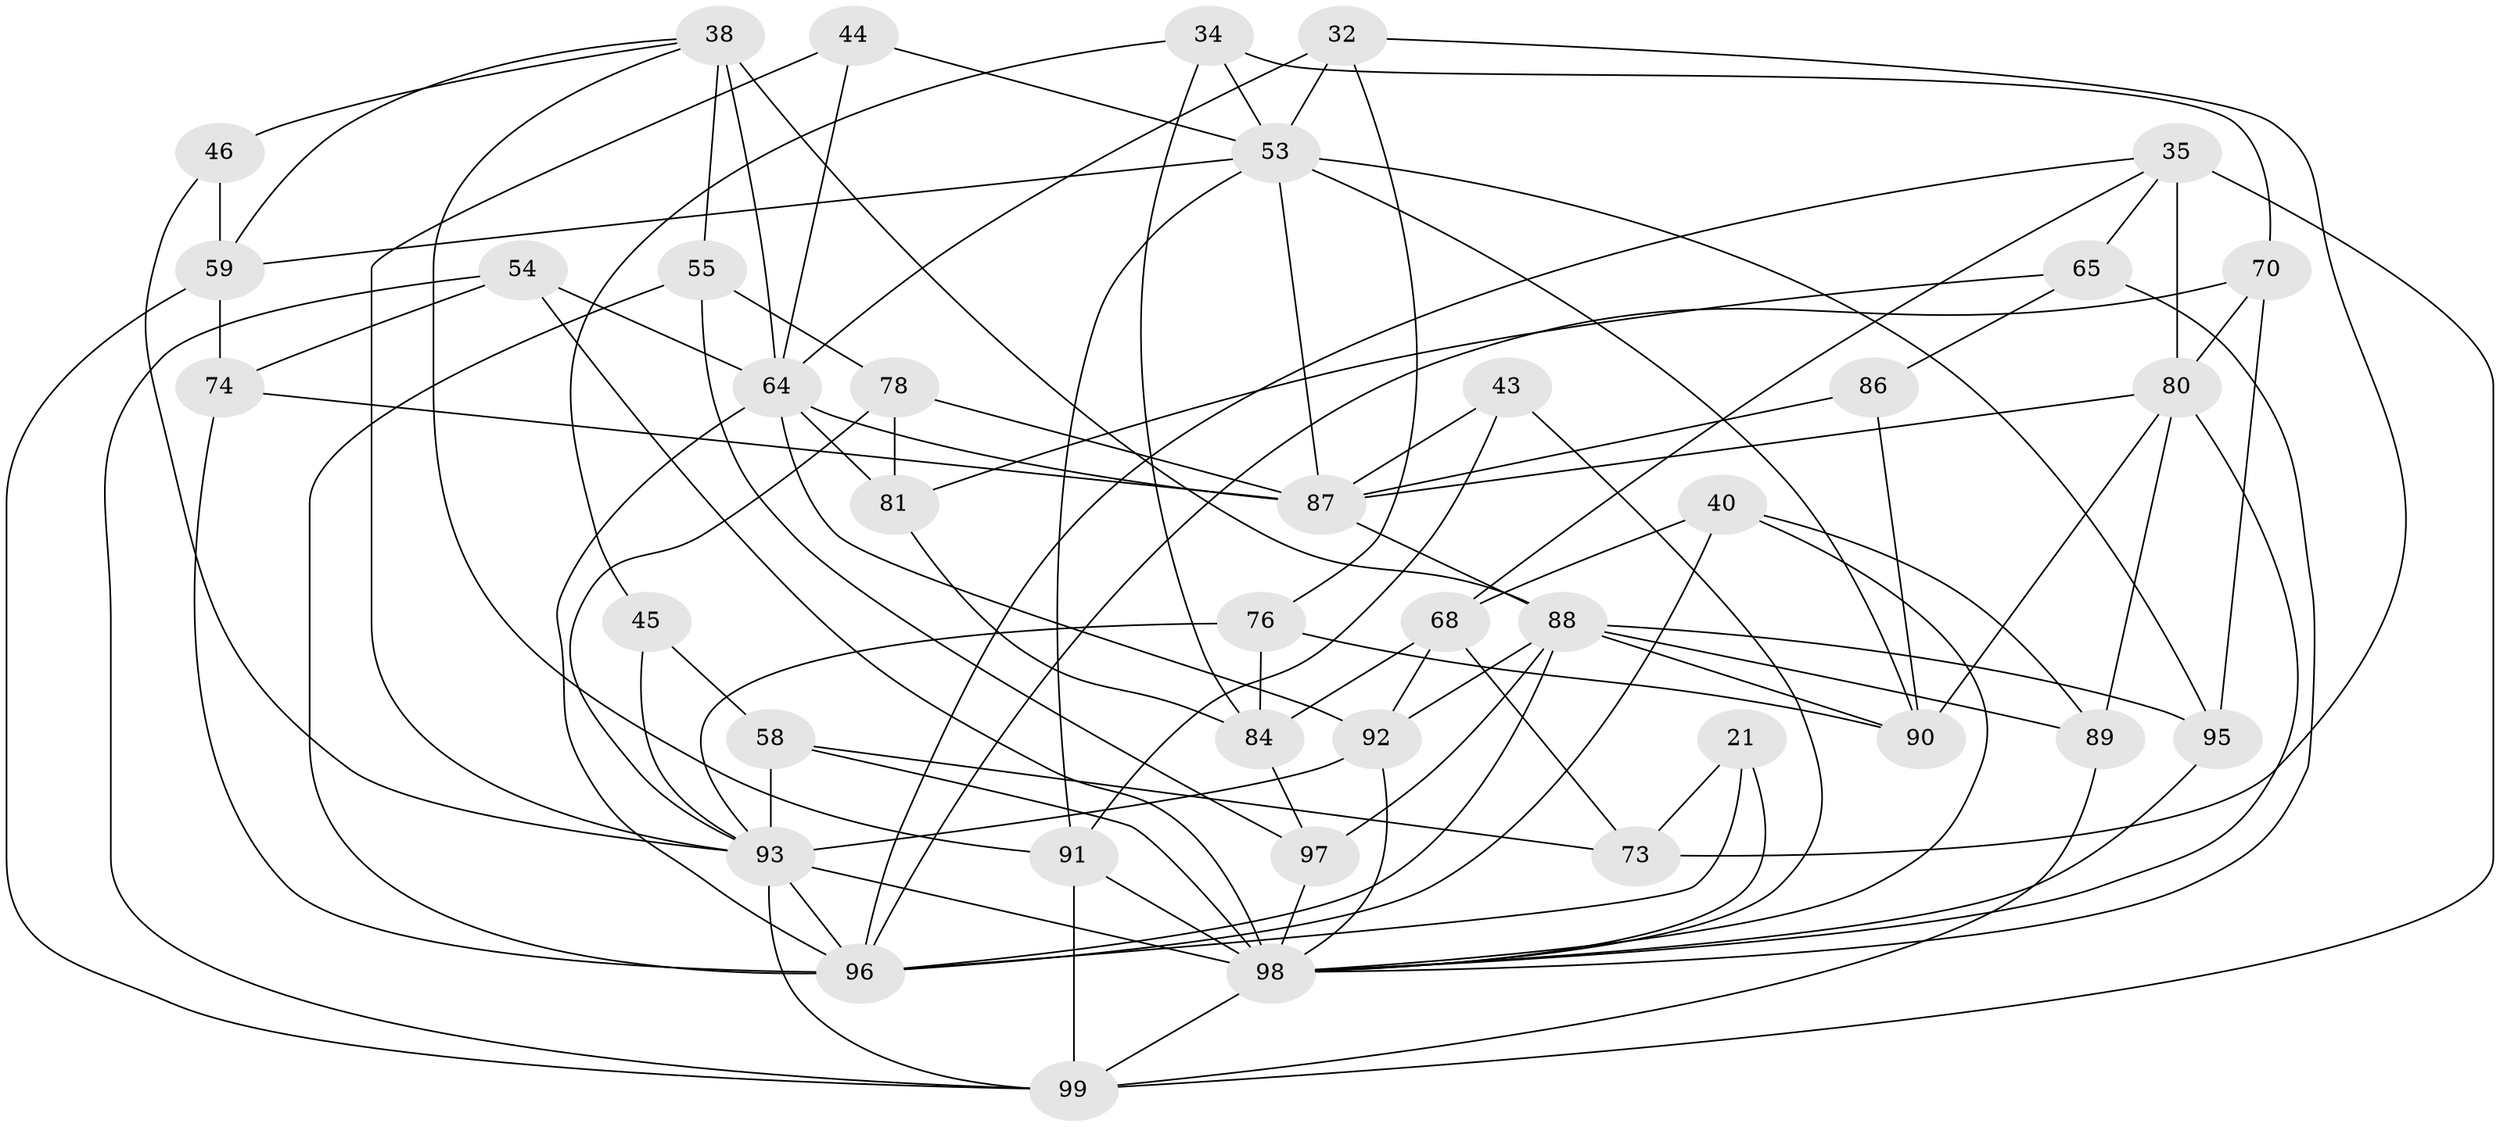 // original degree distribution, {4: 1.0}
// Generated by graph-tools (version 1.1) at 2025/03/03/04/25 22:03:49]
// undirected, 39 vertices, 100 edges
graph export_dot {
graph [start="1"]
  node [color=gray90,style=filled];
  21;
  32;
  34;
  35 [super="+17"];
  38 [super="+15+22"];
  40 [super="+16"];
  43 [super="+10"];
  44;
  45;
  46;
  53 [super="+12+37"];
  54;
  55;
  58 [super="+5"];
  59 [super="+39"];
  64 [super="+25+29+52"];
  65;
  68 [super="+48"];
  70;
  73;
  74;
  76;
  78;
  80 [super="+3+67"];
  81;
  84 [super="+63"];
  86;
  87 [super="+85"];
  88 [super="+4+8+69"];
  89 [super="+11+75"];
  90 [super="+47"];
  91 [super="+28+82+83"];
  92 [super="+61"];
  93 [super="+72+50+36"];
  95;
  96 [super="+31+94+71"];
  97 [super="+1+49"];
  98 [super="+6+57+33+62+60"];
  99 [super="+30+51+66"];
  21 -- 73;
  21 -- 98 [weight=2];
  21 -- 96;
  32 -- 76;
  32 -- 53;
  32 -- 73;
  32 -- 64;
  34 -- 45;
  34 -- 84;
  34 -- 70;
  34 -- 53;
  35 -- 65;
  35 -- 80 [weight=2];
  35 -- 68;
  35 -- 99 [weight=3];
  35 -- 96;
  38 -- 64 [weight=2];
  38 -- 88 [weight=2];
  38 -- 46;
  38 -- 55;
  38 -- 59;
  38 -- 91;
  40 -- 68 [weight=2];
  40 -- 89 [weight=2];
  40 -- 98;
  40 -- 96;
  43 -- 98;
  43 -- 87;
  43 -- 91 [weight=4];
  44 -- 53;
  44 -- 93;
  44 -- 64 [weight=2];
  45 -- 58 [weight=2];
  45 -- 93;
  46 -- 59 [weight=2];
  46 -- 93;
  53 -- 59;
  53 -- 95;
  53 -- 87;
  53 -- 90;
  53 -- 91;
  54 -- 74;
  54 -- 64;
  54 -- 98;
  54 -- 99;
  55 -- 96;
  55 -- 78;
  55 -- 97;
  58 -- 73;
  58 -- 93;
  58 -- 98 [weight=2];
  59 -- 74;
  59 -- 99;
  64 -- 87;
  64 -- 81;
  64 -- 92 [weight=2];
  64 -- 96 [weight=2];
  65 -- 81;
  65 -- 86;
  65 -- 98;
  68 -- 73;
  68 -- 84;
  68 -- 92;
  70 -- 95;
  70 -- 80;
  70 -- 96;
  74 -- 87;
  74 -- 96;
  76 -- 90;
  76 -- 84;
  76 -- 93;
  78 -- 81;
  78 -- 87;
  78 -- 93;
  80 -- 89 [weight=2];
  80 -- 90;
  80 -- 98;
  80 -- 87;
  81 -- 84;
  84 -- 97 [weight=2];
  86 -- 90 [weight=2];
  86 -- 87;
  87 -- 88;
  88 -- 97 [weight=2];
  88 -- 95;
  88 -- 89 [weight=2];
  88 -- 90;
  88 -- 92;
  88 -- 96 [weight=2];
  89 -- 99 [weight=2];
  91 -- 98 [weight=5];
  91 -- 99 [weight=3];
  92 -- 98;
  92 -- 93;
  93 -- 96 [weight=4];
  93 -- 98 [weight=2];
  93 -- 99 [weight=3];
  95 -- 98;
  97 -- 98 [weight=3];
  98 -- 99;
}
